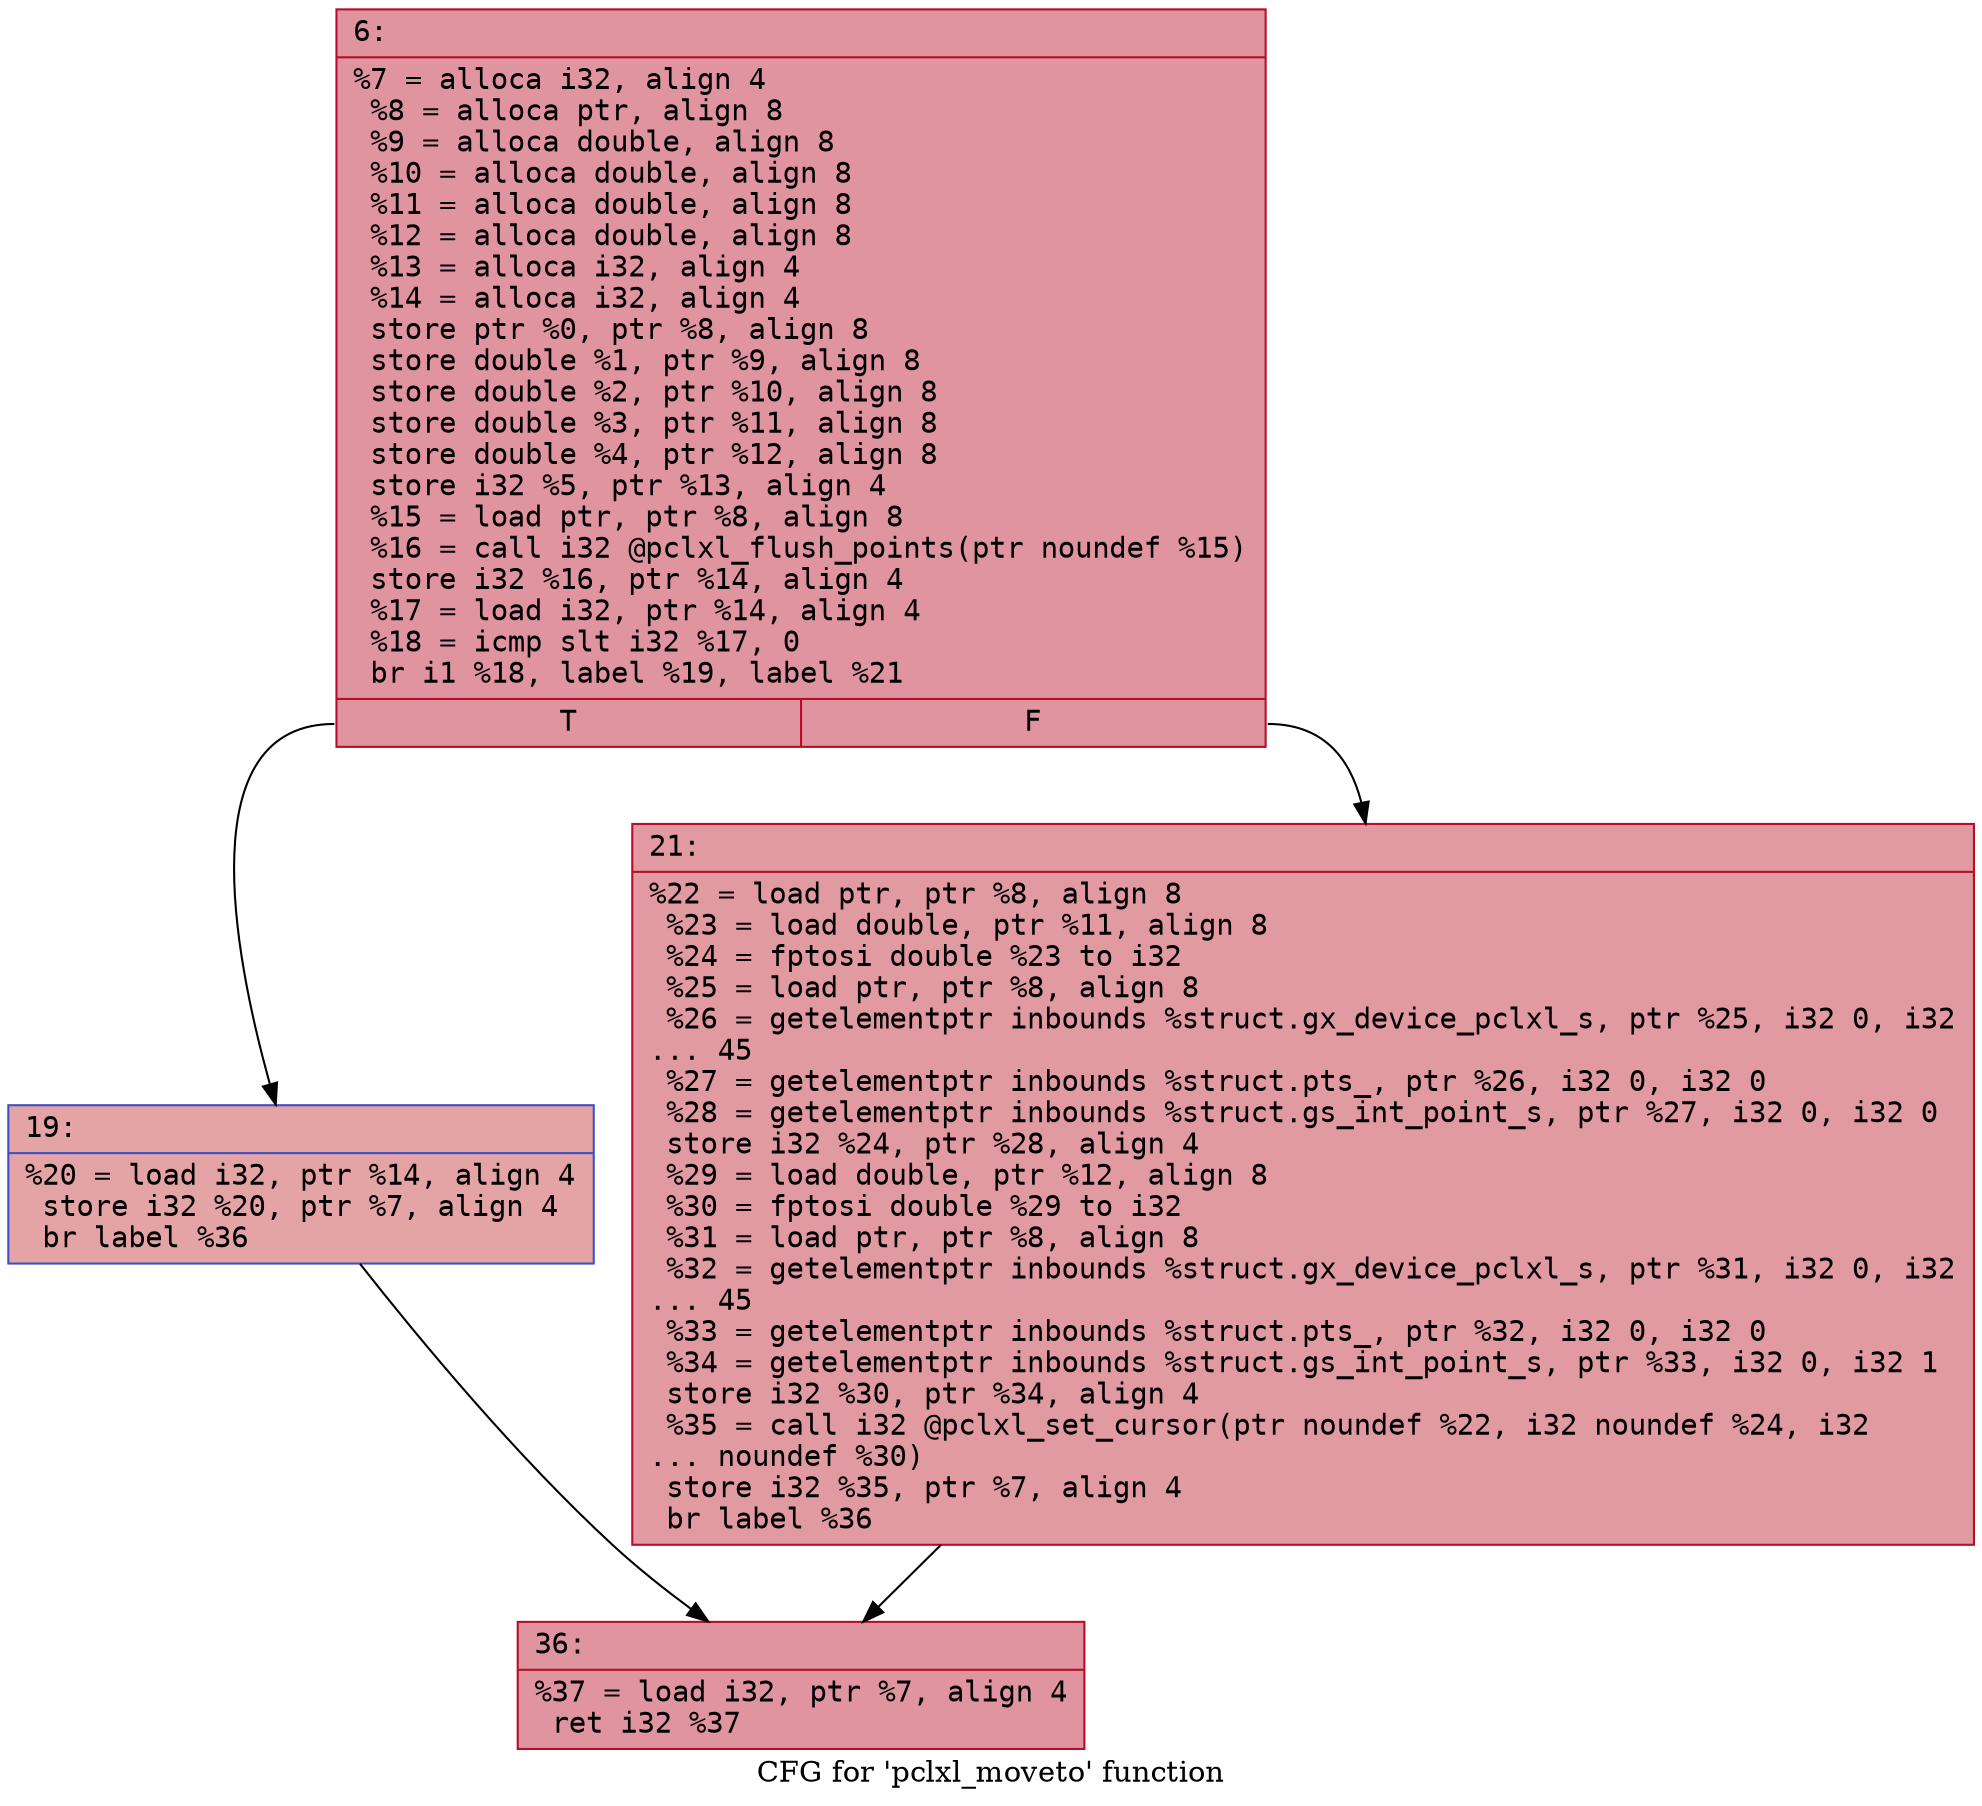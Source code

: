 digraph "CFG for 'pclxl_moveto' function" {
	label="CFG for 'pclxl_moveto' function";

	Node0x600003ba0690 [shape=record,color="#b70d28ff", style=filled, fillcolor="#b70d2870" fontname="Courier",label="{6:\l|  %7 = alloca i32, align 4\l  %8 = alloca ptr, align 8\l  %9 = alloca double, align 8\l  %10 = alloca double, align 8\l  %11 = alloca double, align 8\l  %12 = alloca double, align 8\l  %13 = alloca i32, align 4\l  %14 = alloca i32, align 4\l  store ptr %0, ptr %8, align 8\l  store double %1, ptr %9, align 8\l  store double %2, ptr %10, align 8\l  store double %3, ptr %11, align 8\l  store double %4, ptr %12, align 8\l  store i32 %5, ptr %13, align 4\l  %15 = load ptr, ptr %8, align 8\l  %16 = call i32 @pclxl_flush_points(ptr noundef %15)\l  store i32 %16, ptr %14, align 4\l  %17 = load i32, ptr %14, align 4\l  %18 = icmp slt i32 %17, 0\l  br i1 %18, label %19, label %21\l|{<s0>T|<s1>F}}"];
	Node0x600003ba0690:s0 -> Node0x600003ba06e0[tooltip="6 -> 19\nProbability 37.50%" ];
	Node0x600003ba0690:s1 -> Node0x600003ba0730[tooltip="6 -> 21\nProbability 62.50%" ];
	Node0x600003ba06e0 [shape=record,color="#3d50c3ff", style=filled, fillcolor="#c32e3170" fontname="Courier",label="{19:\l|  %20 = load i32, ptr %14, align 4\l  store i32 %20, ptr %7, align 4\l  br label %36\l}"];
	Node0x600003ba06e0 -> Node0x600003ba0780[tooltip="19 -> 36\nProbability 100.00%" ];
	Node0x600003ba0730 [shape=record,color="#b70d28ff", style=filled, fillcolor="#bb1b2c70" fontname="Courier",label="{21:\l|  %22 = load ptr, ptr %8, align 8\l  %23 = load double, ptr %11, align 8\l  %24 = fptosi double %23 to i32\l  %25 = load ptr, ptr %8, align 8\l  %26 = getelementptr inbounds %struct.gx_device_pclxl_s, ptr %25, i32 0, i32\l... 45\l  %27 = getelementptr inbounds %struct.pts_, ptr %26, i32 0, i32 0\l  %28 = getelementptr inbounds %struct.gs_int_point_s, ptr %27, i32 0, i32 0\l  store i32 %24, ptr %28, align 4\l  %29 = load double, ptr %12, align 8\l  %30 = fptosi double %29 to i32\l  %31 = load ptr, ptr %8, align 8\l  %32 = getelementptr inbounds %struct.gx_device_pclxl_s, ptr %31, i32 0, i32\l... 45\l  %33 = getelementptr inbounds %struct.pts_, ptr %32, i32 0, i32 0\l  %34 = getelementptr inbounds %struct.gs_int_point_s, ptr %33, i32 0, i32 1\l  store i32 %30, ptr %34, align 4\l  %35 = call i32 @pclxl_set_cursor(ptr noundef %22, i32 noundef %24, i32\l... noundef %30)\l  store i32 %35, ptr %7, align 4\l  br label %36\l}"];
	Node0x600003ba0730 -> Node0x600003ba0780[tooltip="21 -> 36\nProbability 100.00%" ];
	Node0x600003ba0780 [shape=record,color="#b70d28ff", style=filled, fillcolor="#b70d2870" fontname="Courier",label="{36:\l|  %37 = load i32, ptr %7, align 4\l  ret i32 %37\l}"];
}
